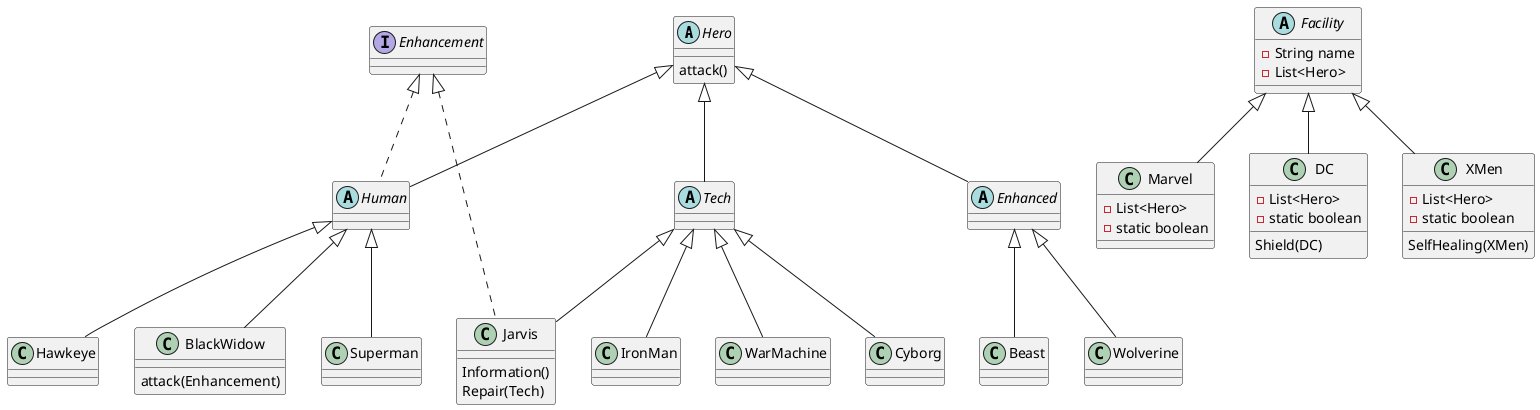 @startuml
'https://plantuml.com/class-diagram

abstract Hero {
    attack()
}
abstract Human extends Hero implements Enhancement
abstract Enhanced extends Hero
abstract Tech extends Hero

interface Enhancement

abstract Facility {
    -String name
    -List<Hero>
}

class Marvel extends Facility {
    -List<Hero>
    -static boolean
}
class DC extends Facility {
    -List<Hero>
    -static boolean
    Shield(DC)
}
class XMen extends Facility {
    -List<Hero>
    -static boolean
    SelfHealing(XMen)
}

class Hawkeye extends Human
class BlackWidow extends Human {
    attack(Enhancement)
}
class IronMan extends Tech
class WarMachine extends Tech
class Jarvis extends Tech implements Enhancement {
    Information()
    Repair(Tech)
}

class Wolverine extends Enhanced
class Beast extends Enhanced

class Superman extends Human
class Cyborg extends Tech

@enduml